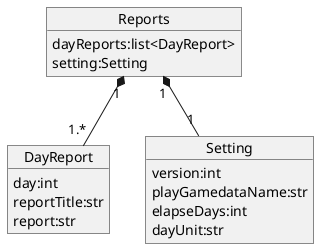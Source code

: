 @startuml SaveDataObjectDiagram

'1つのゲームレポートに保存するデータ
'dayReports  :すべてのレポートのリスト
'setting    :設定
object Reports{
    dayReports:list<DayReport>
    setting:Setting
}

'日ごとのレポート
'day        :日付。reportTitleに書かれるが、dayは編集されない。次のReportを作成するのに使用する。
'reportTitle:タイトル。レポート生成時に(前のday+elapseDays)+dayUnitで初期化する。
'report     :レポート。
object DayReport{
    day:int
    reportTitle:str
    report:str
}

'設定
'version         :GameReportを保存した時のバージョン。マークアップなどの実装をした場合に、
'                 バージョン情報から更新を確認しレポートなどを適合するように変更していくための情報。
'playGamedataName:遊んでいるゲームデータの名前。セーブファイルの名前にもなる。
'elapseDays      :新規レポートに切り替えたときに自動で入力されるdayの値。最新のレポートのday+elapseDaysとなる。
'dayUnit         :経過時間の単位。ゲームによって日だったりサイクルだったりする。
object Setting{
    version:int
    playGamedataName:str
    elapseDays:int
    dayUnit:str
}
Reports "1" *-- "1.*" DayReport
Reports "1" *-- "1"   Setting

@enduml